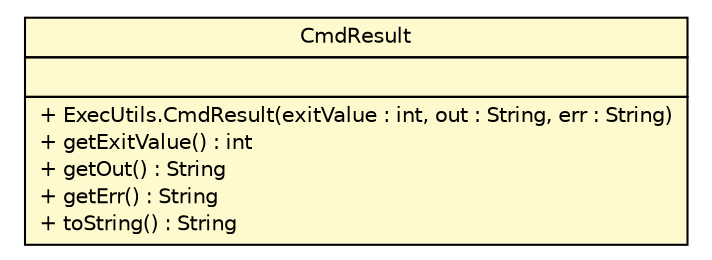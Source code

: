 #!/usr/local/bin/dot
#
# Class diagram 
# Generated by UMLGraph version R5_6 (http://www.umlgraph.org/)
#

digraph G {
	edge [fontname="Helvetica",fontsize=10,labelfontname="Helvetica",labelfontsize=10];
	node [fontname="Helvetica",fontsize=10,shape=plaintext];
	nodesep=0.25;
	ranksep=0.5;
	// sorcer.util.exec.ExecUtils.CmdResult
	c140344 [label=<<table title="sorcer.util.exec.ExecUtils.CmdResult" border="0" cellborder="1" cellspacing="0" cellpadding="2" port="p" bgcolor="lemonChiffon" href="./ExecUtils.CmdResult.html">
		<tr><td><table border="0" cellspacing="0" cellpadding="1">
<tr><td align="center" balign="center"> CmdResult </td></tr>
		</table></td></tr>
		<tr><td><table border="0" cellspacing="0" cellpadding="1">
<tr><td align="left" balign="left">  </td></tr>
		</table></td></tr>
		<tr><td><table border="0" cellspacing="0" cellpadding="1">
<tr><td align="left" balign="left"> + ExecUtils.CmdResult(exitValue : int, out : String, err : String) </td></tr>
<tr><td align="left" balign="left"> + getExitValue() : int </td></tr>
<tr><td align="left" balign="left"> + getOut() : String </td></tr>
<tr><td align="left" balign="left"> + getErr() : String </td></tr>
<tr><td align="left" balign="left"> + toString() : String </td></tr>
		</table></td></tr>
		</table>>, URL="./ExecUtils.CmdResult.html", fontname="Helvetica", fontcolor="black", fontsize=10.0];
}

